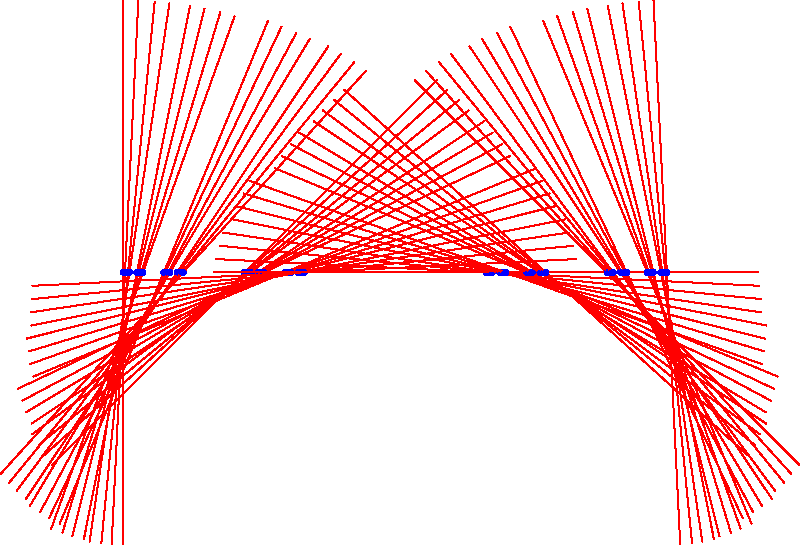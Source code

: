 import graph;

// Set up the canvas size
size(400, 400);

// Define initial parameters
real x0 = 0, x1 = 100;  // Initial endpoints
int levels = 6;         // Number of iterations (reduced for clarity)

real ternaryToBinary(string ternary) {
    string binary = "";
    real v = 0;
    for (int i = 0; i < length(ternary); ++i) {
        v *= 2;
        if (substr(ternary, i, 1) == '0') ;
        else if (substr(ternary, i, 1) == '2') v += 1;
    }
    return v / 2^(length(ternary));
}

// Function to draw Cantor set recursively
void drawCantor(real x, real y, real len, int depth, string ternary) {
    if (depth == 0) {
        draw((x, 0) -- (x + len, 0));
        real r = (ternaryToBinary(ternary));//;/(2^(length(ternary)+1));
        // draw((x, 0) -- (x0 + r * (3/2)^length(ternary), -100), red);
        real angle = r * pi;
        pair p = (sin(angle), cos(angle)) * (x1-x0) / 2;
        draw((x, 0) + p -- (x, 0) - p, red);
        dot((x,0), blue);
    } else {
        real third = len / 3;
        drawCantor(x, y, third, depth - 1, ternary + "0");
        drawCantor(x + 2 * third, y, third, depth - 1, ternary + "2");
    }
}

// Draw the Cantor set
drawCantor(x0, x1, x1-x0, levels, "");

// Add labels and legend
// label("Cantor Set (Ternary: 0,2)", (50,20), N);
// label("Mapped Set (Binary: 0,1)", (50,-30), N);
// label("Level " + string(levels), (50,10), N);
// dot((80,15),red); label("Cantor points", (85,15), E);
// dot((80,5),blue); label("Mapped points", (85,5), E);

// // Set viewing bounds
// xaxis(Bottom, LeftTicks);
// yaxis(Left, invisible);
// shipout(bbox(5mm, invisible));